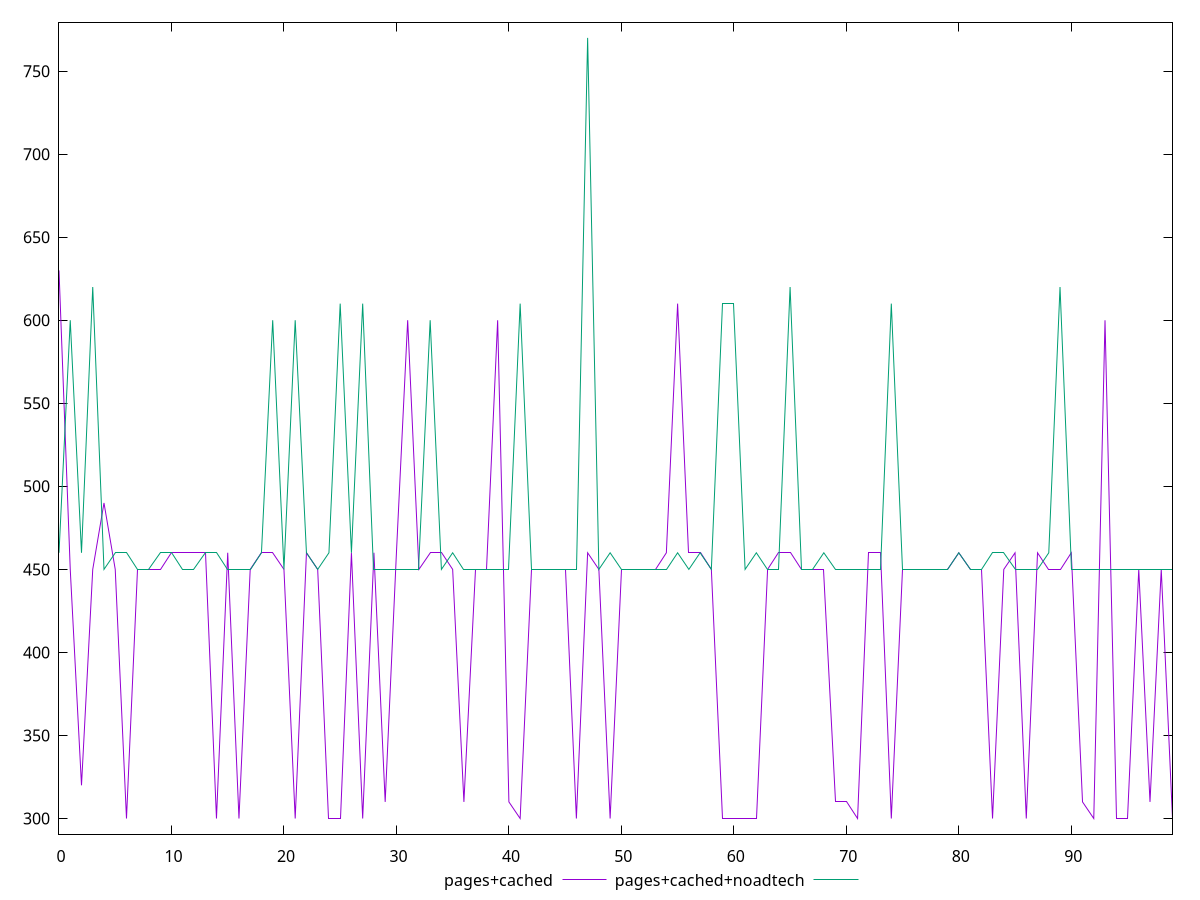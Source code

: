 reset

$pagesCached <<EOF
0 630
1 450
2 320
3 450
4 490
5 450
6 300
7 450
8 450
9 450
10 460
11 460
12 460
13 460
14 300
15 460
16 300
17 450
18 460
19 460
20 450
21 300
22 460
23 450
24 300
25 300
26 460
27 300
28 460
29 310
30 460
31 600
32 450
33 460
34 460
35 450
36 310
37 450
38 450
39 600
40 310
41 300
42 450
43 450
44 450
45 450
46 300
47 460
48 450
49 300
50 450
51 450
52 450
53 450
54 460
55 610
56 460
57 460
58 450
59 300
60 300
61 300
62 300
63 450
64 460
65 460
66 450
67 450
68 450
69 310
70 310
71 300
72 460
73 460
74 300
75 450
76 450
77 450
78 450
79 450
80 460
81 450
82 450
83 300
84 450
85 460
86 300
87 460
88 450
89 450
90 460
91 310
92 300
93 600
94 300
95 300
96 450
97 310
98 450
99 300
EOF

$pagesCachedNoadtech <<EOF
0 460
1 600
2 460
3 620
4 450
5 460
6 460
7 450
8 450
9 460
10 460
11 450
12 450
13 460
14 460
15 450
16 450
17 450
18 460
19 600
20 450
21 600
22 460
23 450
24 460
25 610
26 460
27 610
28 450
29 450
30 450
31 450
32 450
33 600
34 450
35 460
36 450
37 450
38 450
39 450
40 450
41 610
42 450
43 450
44 450
45 450
46 450
47 770
48 450
49 460
50 450
51 450
52 450
53 450
54 450
55 460
56 450
57 460
58 450
59 610
60 610
61 450
62 460
63 450
64 450
65 620
66 450
67 450
68 460
69 450
70 450
71 450
72 450
73 450
74 610
75 450
76 450
77 450
78 450
79 450
80 460
81 450
82 450
83 460
84 460
85 450
86 450
87 450
88 460
89 620
90 450
91 450
92 450
93 450
94 450
95 450
96 450
97 450
98 450
99 450
EOF

set key outside below
set xrange [0:99]
set yrange [290.6:779.4]
set trange [290.6:779.4]
set terminal svg size 640, 520 enhanced background rgb 'white'
set output "report_00017_2021-02-10T15-08-03.406Z/uses-webp-images/comparison/line/1_vs_2.svg"

plot $pagesCached title "pages+cached" with line, \
     $pagesCachedNoadtech title "pages+cached+noadtech" with line

reset
